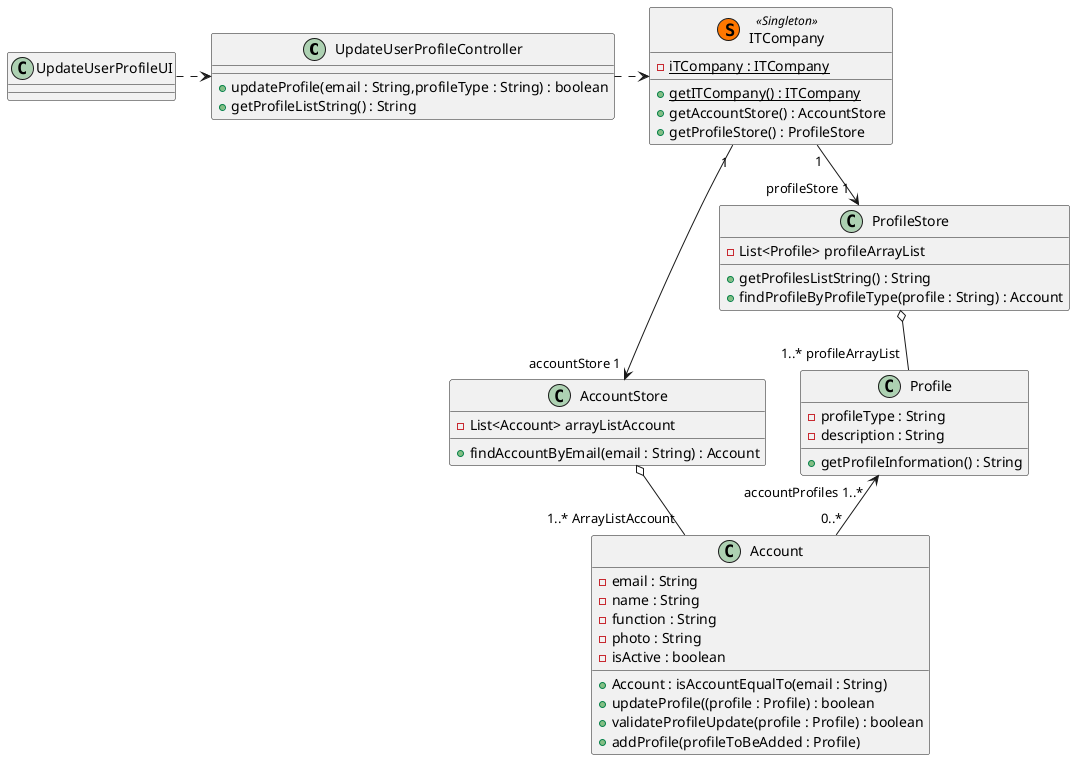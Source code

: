 @startuml


class UpdateUserProfileController{

+updateProfile(email : String,profileType : String) : boolean
+getProfileListString() : String
}

class AccountStore{
-List<Account> arrayListAccount
+ findAccountByEmail(email : String) : Account

}

class ITCompany << (S,#FF7700) Singleton >>{
-{static}iTCompany : ITCompany
+{static}getITCompany() : ITCompany
+ getAccountStore() : AccountStore
+ getProfileStore() : ProfileStore
}

class Account{
-email : String
-name : String
-function : String
-photo : String
-isActive : boolean
+ Account : isAccountEqualTo(email : String)
+ updateProfile((profile : Profile) : boolean
+ validateProfileUpdate(profile : Profile) : boolean
+ addProfile(profileToBeAdded : Profile)
}

class Profile{
-profileType : String
-description : String
+ getProfileInformation() : String
}

class ProfileStore{
-List<Profile> profileArrayList
+ getProfilesListString() : String
+ findProfileByProfileType(profile : String) : Account

}

UpdateUserProfileUI .> UpdateUserProfileController
UpdateUserProfileController .> ITCompany
ITCompany "1"-->"profileStore 1" ProfileStore
ProfileStore o--"1..* profileArrayList" Profile
ITCompany "1"-->"accountStore 1" AccountStore
AccountStore o--"1..* ArrayListAccount" Account
Account "0..*"-up->"accountProfiles 1..* " Profile


@enduml